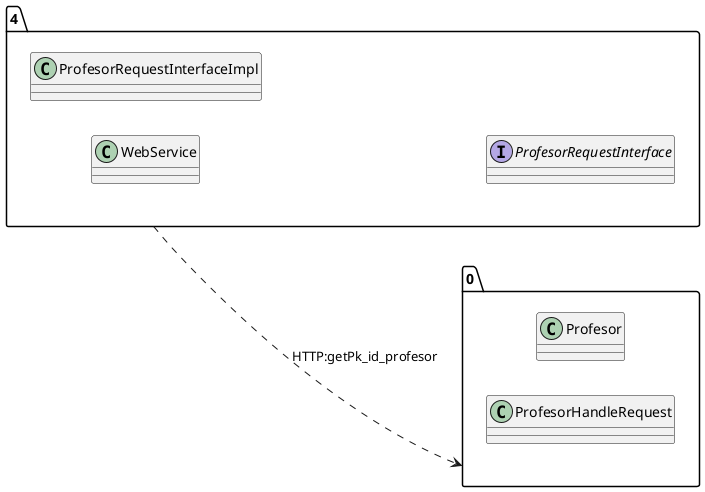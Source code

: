 @startuml 
allow_mixing
left to right direction
package "4"{
class WebService
class ProfesorRequestInterfaceImpl
interface ProfesorRequestInterface

}
package "0"{
class Profesor
class ProfesorHandleRequest

}
"4" ..> "0":HTTP:getPk_id_profesor
@enduml